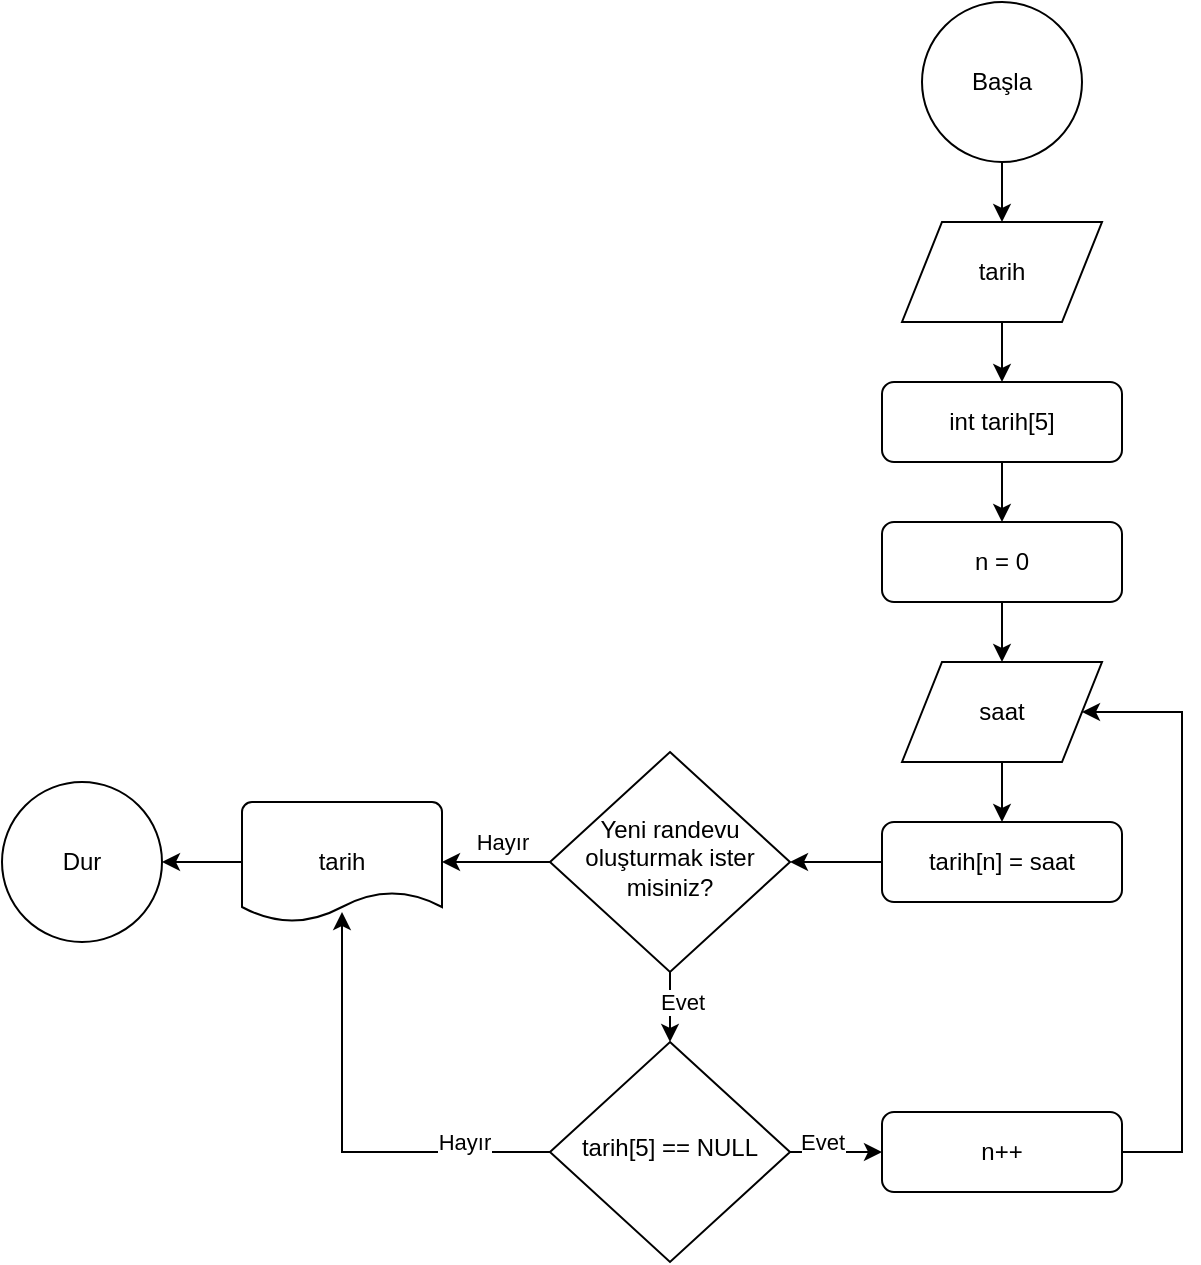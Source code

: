 <mxfile version="20.7.4" type="github">
  <diagram id="C5RBs43oDa-KdzZeNtuy" name="Page-1">
    <mxGraphModel dx="954" dy="675" grid="1" gridSize="10" guides="1" tooltips="1" connect="1" arrows="1" fold="1" page="1" pageScale="1" pageWidth="827" pageHeight="1169" math="0" shadow="0">
      <root>
        <mxCell id="WIyWlLk6GJQsqaUBKTNV-0" />
        <mxCell id="WIyWlLk6GJQsqaUBKTNV-1" parent="WIyWlLk6GJQsqaUBKTNV-0" />
        <mxCell id="5rvCGq3Degy2VzU96XG3-25" style="edgeStyle=orthogonalEdgeStyle;rounded=0;orthogonalLoop=1;jettySize=auto;html=1;entryX=0.5;entryY=0;entryDx=0;entryDy=0;" edge="1" parent="WIyWlLk6GJQsqaUBKTNV-1" source="WIyWlLk6GJQsqaUBKTNV-3" target="WIyWlLk6GJQsqaUBKTNV-11">
          <mxGeometry relative="1" as="geometry" />
        </mxCell>
        <mxCell id="WIyWlLk6GJQsqaUBKTNV-3" value="int tarih[5]" style="rounded=1;whiteSpace=wrap;html=1;fontSize=12;glass=0;strokeWidth=1;shadow=0;" parent="WIyWlLk6GJQsqaUBKTNV-1" vertex="1">
          <mxGeometry x="520" y="250" width="120" height="40" as="geometry" />
        </mxCell>
        <mxCell id="5rvCGq3Degy2VzU96XG3-18" style="edgeStyle=orthogonalEdgeStyle;rounded=0;orthogonalLoop=1;jettySize=auto;html=1;entryX=0.5;entryY=0;entryDx=0;entryDy=0;" edge="1" parent="WIyWlLk6GJQsqaUBKTNV-1" source="WIyWlLk6GJQsqaUBKTNV-6" target="5rvCGq3Degy2VzU96XG3-17">
          <mxGeometry relative="1" as="geometry" />
        </mxCell>
        <mxCell id="5rvCGq3Degy2VzU96XG3-20" value="Evet" style="edgeLabel;html=1;align=center;verticalAlign=middle;resizable=0;points=[];" vertex="1" connectable="0" parent="5rvCGq3Degy2VzU96XG3-18">
          <mxGeometry x="-0.435" y="1" relative="1" as="geometry">
            <mxPoint x="5" y="2" as="offset" />
          </mxGeometry>
        </mxCell>
        <mxCell id="5rvCGq3Degy2VzU96XG3-19" value="Hayır" style="edgeStyle=orthogonalEdgeStyle;rounded=0;orthogonalLoop=1;jettySize=auto;html=1;exitX=0;exitY=0.5;exitDx=0;exitDy=0;entryX=1;entryY=0.5;entryDx=0;entryDy=0;entryPerimeter=0;" edge="1" parent="WIyWlLk6GJQsqaUBKTNV-1" source="WIyWlLk6GJQsqaUBKTNV-6" target="5rvCGq3Degy2VzU96XG3-13">
          <mxGeometry x="-0.111" y="-10" relative="1" as="geometry">
            <mxPoint as="offset" />
          </mxGeometry>
        </mxCell>
        <mxCell id="WIyWlLk6GJQsqaUBKTNV-6" value="Yeni randevu oluşturmak ister misiniz?" style="rhombus;whiteSpace=wrap;html=1;shadow=0;fontFamily=Helvetica;fontSize=12;align=center;strokeWidth=1;spacing=6;spacingTop=-4;" parent="WIyWlLk6GJQsqaUBKTNV-1" vertex="1">
          <mxGeometry x="354" y="435" width="120" height="110" as="geometry" />
        </mxCell>
        <mxCell id="5rvCGq3Degy2VzU96XG3-26" style="edgeStyle=orthogonalEdgeStyle;rounded=0;orthogonalLoop=1;jettySize=auto;html=1;entryX=0.5;entryY=0;entryDx=0;entryDy=0;" edge="1" parent="WIyWlLk6GJQsqaUBKTNV-1" source="WIyWlLk6GJQsqaUBKTNV-11" target="5rvCGq3Degy2VzU96XG3-5">
          <mxGeometry relative="1" as="geometry" />
        </mxCell>
        <mxCell id="WIyWlLk6GJQsqaUBKTNV-11" value="n = 0" style="rounded=1;whiteSpace=wrap;html=1;fontSize=12;glass=0;strokeWidth=1;shadow=0;" parent="WIyWlLk6GJQsqaUBKTNV-1" vertex="1">
          <mxGeometry x="520" y="320" width="120" height="40" as="geometry" />
        </mxCell>
        <mxCell id="5rvCGq3Degy2VzU96XG3-2" style="edgeStyle=orthogonalEdgeStyle;rounded=0;orthogonalLoop=1;jettySize=auto;html=1;entryX=0.5;entryY=0;entryDx=0;entryDy=0;" edge="1" parent="WIyWlLk6GJQsqaUBKTNV-1" source="5rvCGq3Degy2VzU96XG3-0" target="5rvCGq3Degy2VzU96XG3-1">
          <mxGeometry relative="1" as="geometry" />
        </mxCell>
        <mxCell id="5rvCGq3Degy2VzU96XG3-0" value="Başla" style="strokeWidth=1;html=1;shape=mxgraph.flowchart.start_2;whiteSpace=wrap;strokeColor=default;" vertex="1" parent="WIyWlLk6GJQsqaUBKTNV-1">
          <mxGeometry x="540" y="60" width="80" height="80" as="geometry" />
        </mxCell>
        <mxCell id="5rvCGq3Degy2VzU96XG3-4" style="edgeStyle=orthogonalEdgeStyle;rounded=0;orthogonalLoop=1;jettySize=auto;html=1;entryX=0.5;entryY=0;entryDx=0;entryDy=0;" edge="1" parent="WIyWlLk6GJQsqaUBKTNV-1" source="5rvCGq3Degy2VzU96XG3-1" target="WIyWlLk6GJQsqaUBKTNV-3">
          <mxGeometry relative="1" as="geometry" />
        </mxCell>
        <mxCell id="5rvCGq3Degy2VzU96XG3-1" value="tarih" style="shape=parallelogram;perimeter=parallelogramPerimeter;whiteSpace=wrap;html=1;dashed=0;" vertex="1" parent="WIyWlLk6GJQsqaUBKTNV-1">
          <mxGeometry x="530" y="170" width="100" height="50" as="geometry" />
        </mxCell>
        <mxCell id="5rvCGq3Degy2VzU96XG3-27" style="edgeStyle=orthogonalEdgeStyle;rounded=0;orthogonalLoop=1;jettySize=auto;html=1;entryX=0.5;entryY=0;entryDx=0;entryDy=0;" edge="1" parent="WIyWlLk6GJQsqaUBKTNV-1" source="5rvCGq3Degy2VzU96XG3-5" target="5rvCGq3Degy2VzU96XG3-9">
          <mxGeometry relative="1" as="geometry" />
        </mxCell>
        <mxCell id="5rvCGq3Degy2VzU96XG3-5" value="saat" style="shape=parallelogram;perimeter=parallelogramPerimeter;whiteSpace=wrap;html=1;dashed=0;" vertex="1" parent="WIyWlLk6GJQsqaUBKTNV-1">
          <mxGeometry x="530" y="390" width="100" height="50" as="geometry" />
        </mxCell>
        <mxCell id="5rvCGq3Degy2VzU96XG3-11" style="edgeStyle=orthogonalEdgeStyle;rounded=0;orthogonalLoop=1;jettySize=auto;html=1;entryX=1;entryY=0.5;entryDx=0;entryDy=0;" edge="1" parent="WIyWlLk6GJQsqaUBKTNV-1" source="5rvCGq3Degy2VzU96XG3-9" target="WIyWlLk6GJQsqaUBKTNV-6">
          <mxGeometry relative="1" as="geometry" />
        </mxCell>
        <mxCell id="5rvCGq3Degy2VzU96XG3-9" value="tarih[n] = saat" style="rounded=1;whiteSpace=wrap;html=1;fontSize=12;glass=0;strokeWidth=1;shadow=0;" vertex="1" parent="WIyWlLk6GJQsqaUBKTNV-1">
          <mxGeometry x="520" y="470" width="120" height="40" as="geometry" />
        </mxCell>
        <mxCell id="5rvCGq3Degy2VzU96XG3-31" style="edgeStyle=orthogonalEdgeStyle;rounded=0;orthogonalLoop=1;jettySize=auto;html=1;entryX=1;entryY=0.5;entryDx=0;entryDy=0;entryPerimeter=0;" edge="1" parent="WIyWlLk6GJQsqaUBKTNV-1" source="5rvCGq3Degy2VzU96XG3-13" target="5rvCGq3Degy2VzU96XG3-30">
          <mxGeometry relative="1" as="geometry" />
        </mxCell>
        <mxCell id="5rvCGq3Degy2VzU96XG3-13" value="tarih" style="strokeWidth=1;html=1;shape=mxgraph.flowchart.document2;whiteSpace=wrap;size=0.25;" vertex="1" parent="WIyWlLk6GJQsqaUBKTNV-1">
          <mxGeometry x="200" y="460" width="100" height="60" as="geometry" />
        </mxCell>
        <mxCell id="5rvCGq3Degy2VzU96XG3-22" style="edgeStyle=orthogonalEdgeStyle;rounded=0;orthogonalLoop=1;jettySize=auto;html=1;entryX=0;entryY=0.5;entryDx=0;entryDy=0;" edge="1" parent="WIyWlLk6GJQsqaUBKTNV-1" source="5rvCGq3Degy2VzU96XG3-17" target="5rvCGq3Degy2VzU96XG3-21">
          <mxGeometry relative="1" as="geometry" />
        </mxCell>
        <mxCell id="5rvCGq3Degy2VzU96XG3-23" value="Evet" style="edgeLabel;html=1;align=center;verticalAlign=middle;resizable=0;points=[];" vertex="1" connectable="0" parent="5rvCGq3Degy2VzU96XG3-22">
          <mxGeometry x="-0.304" y="3" relative="1" as="geometry">
            <mxPoint y="-2" as="offset" />
          </mxGeometry>
        </mxCell>
        <mxCell id="5rvCGq3Degy2VzU96XG3-28" style="edgeStyle=orthogonalEdgeStyle;rounded=0;orthogonalLoop=1;jettySize=auto;html=1;entryX=0.5;entryY=0.917;entryDx=0;entryDy=0;entryPerimeter=0;" edge="1" parent="WIyWlLk6GJQsqaUBKTNV-1" source="5rvCGq3Degy2VzU96XG3-17" target="5rvCGq3Degy2VzU96XG3-13">
          <mxGeometry relative="1" as="geometry" />
        </mxCell>
        <mxCell id="5rvCGq3Degy2VzU96XG3-29" value="Hayır" style="edgeLabel;html=1;align=center;verticalAlign=middle;resizable=0;points=[];" vertex="1" connectable="0" parent="5rvCGq3Degy2VzU96XG3-28">
          <mxGeometry x="-0.381" y="-3" relative="1" as="geometry">
            <mxPoint x="26" y="-2" as="offset" />
          </mxGeometry>
        </mxCell>
        <mxCell id="5rvCGq3Degy2VzU96XG3-17" value="tarih[5] == NULL" style="rhombus;whiteSpace=wrap;html=1;shadow=0;fontFamily=Helvetica;fontSize=12;align=center;strokeWidth=1;spacing=6;spacingTop=-4;" vertex="1" parent="WIyWlLk6GJQsqaUBKTNV-1">
          <mxGeometry x="354" y="580" width="120" height="110" as="geometry" />
        </mxCell>
        <mxCell id="5rvCGq3Degy2VzU96XG3-24" style="edgeStyle=orthogonalEdgeStyle;rounded=0;orthogonalLoop=1;jettySize=auto;html=1;entryX=1;entryY=0.5;entryDx=0;entryDy=0;exitX=1;exitY=0.5;exitDx=0;exitDy=0;" edge="1" parent="WIyWlLk6GJQsqaUBKTNV-1" source="5rvCGq3Degy2VzU96XG3-21" target="5rvCGq3Degy2VzU96XG3-5">
          <mxGeometry relative="1" as="geometry">
            <Array as="points">
              <mxPoint x="670" y="635" />
              <mxPoint x="670" y="415" />
            </Array>
          </mxGeometry>
        </mxCell>
        <mxCell id="5rvCGq3Degy2VzU96XG3-21" value="n++" style="rounded=1;whiteSpace=wrap;html=1;fontSize=12;glass=0;strokeWidth=1;shadow=0;" vertex="1" parent="WIyWlLk6GJQsqaUBKTNV-1">
          <mxGeometry x="520" y="615" width="120" height="40" as="geometry" />
        </mxCell>
        <mxCell id="5rvCGq3Degy2VzU96XG3-30" value="Dur" style="strokeWidth=1;html=1;shape=mxgraph.flowchart.start_2;whiteSpace=wrap;strokeColor=default;" vertex="1" parent="WIyWlLk6GJQsqaUBKTNV-1">
          <mxGeometry x="80" y="450" width="80" height="80" as="geometry" />
        </mxCell>
      </root>
    </mxGraphModel>
  </diagram>
</mxfile>
